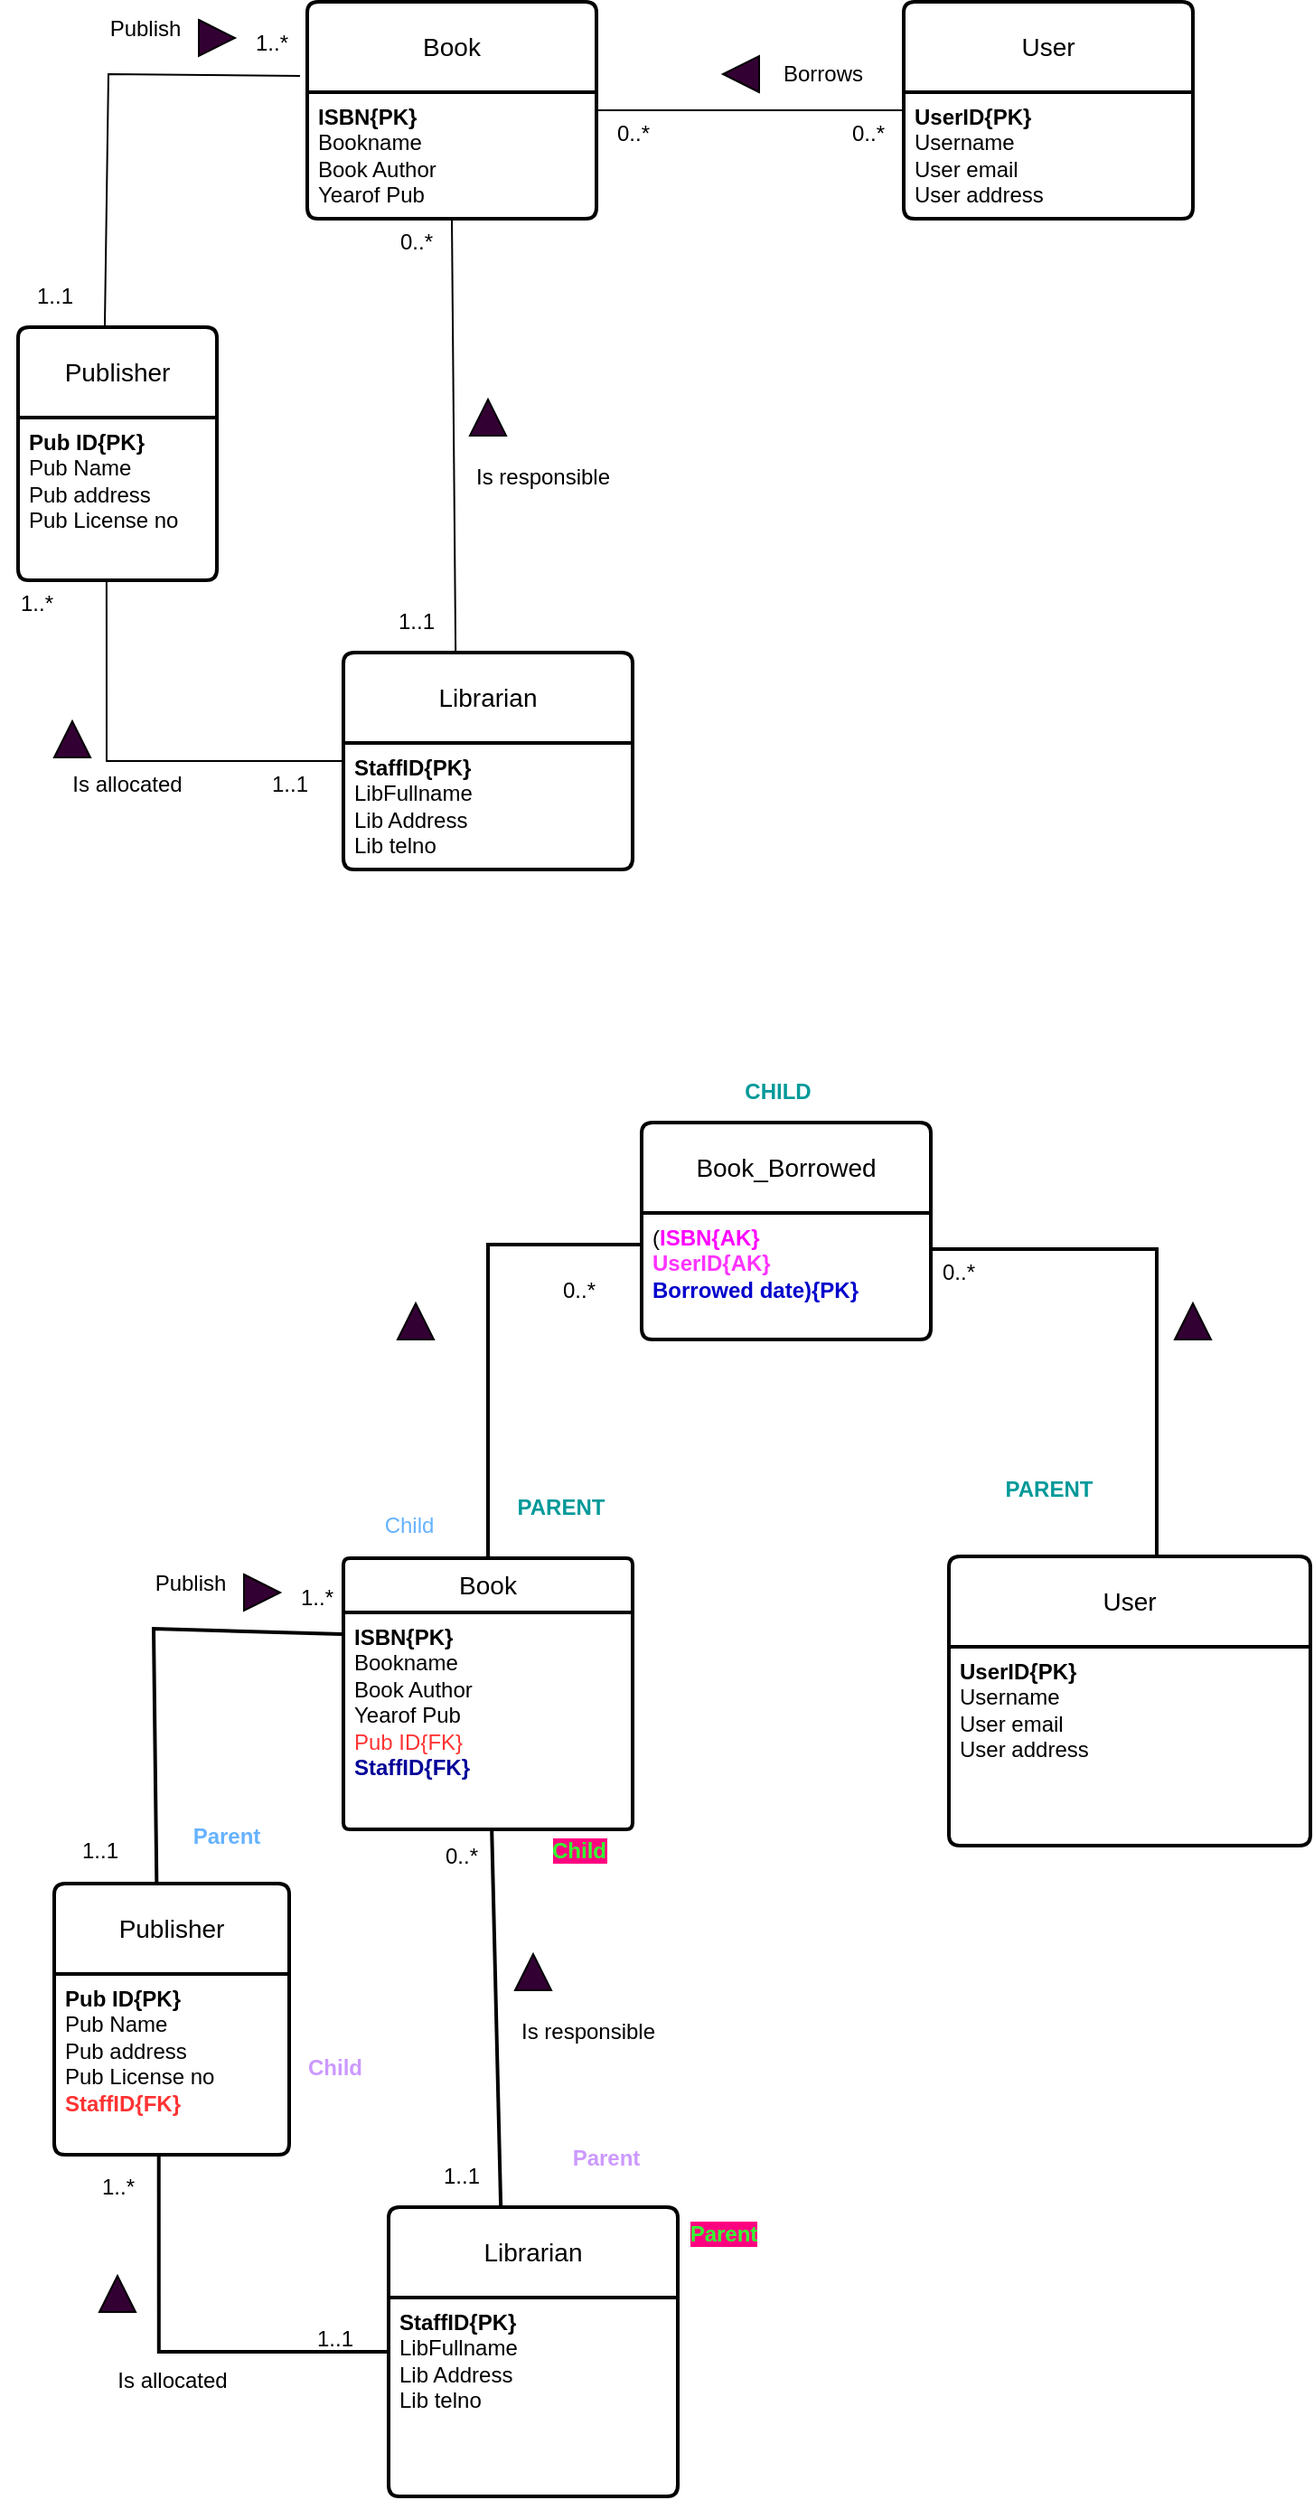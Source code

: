 <mxfile version="22.1.0" type="github">
  <diagram name="Page-1" id="6mNYl5aLtAXrVdr73i4R">
    <mxGraphModel dx="1434" dy="790" grid="1" gridSize="10" guides="1" tooltips="1" connect="1" arrows="1" fold="1" page="1" pageScale="1" pageWidth="850" pageHeight="1100" math="0" shadow="0">
      <root>
        <mxCell id="0" />
        <mxCell id="1" parent="0" />
        <mxCell id="qyHEatYL2sMcPmLjVxqT-1" value="Book" style="swimlane;childLayout=stackLayout;horizontal=1;startSize=50;horizontalStack=0;rounded=1;fontSize=14;fontStyle=0;strokeWidth=2;resizeParent=0;resizeLast=1;shadow=0;dashed=0;align=center;arcSize=4;whiteSpace=wrap;html=1;" parent="1" vertex="1">
          <mxGeometry x="230" y="400" width="160" height="120" as="geometry" />
        </mxCell>
        <mxCell id="qyHEatYL2sMcPmLjVxqT-2" value="&lt;b&gt;ISBN{PK}&lt;br&gt;&lt;/b&gt;Bookname&lt;br&gt;Book Author&lt;br&gt;Yearof Pub" style="align=left;strokeColor=none;fillColor=none;spacingLeft=4;fontSize=12;verticalAlign=top;resizable=0;rotatable=0;part=1;html=1;" parent="qyHEatYL2sMcPmLjVxqT-1" vertex="1">
          <mxGeometry y="50" width="160" height="70" as="geometry" />
        </mxCell>
        <mxCell id="qyHEatYL2sMcPmLjVxqT-9" value="" style="swimlane;childLayout=stackLayout;horizontal=1;startSize=50;horizontalStack=0;rounded=1;fontSize=14;fontStyle=0;strokeWidth=2;resizeParent=0;resizeLast=1;shadow=0;dashed=0;align=center;arcSize=4;whiteSpace=wrap;html=1;" parent="qyHEatYL2sMcPmLjVxqT-1" vertex="1">
          <mxGeometry y="120" width="160" as="geometry" />
        </mxCell>
        <mxCell id="qyHEatYL2sMcPmLjVxqT-3" value="User" style="swimlane;childLayout=stackLayout;horizontal=1;startSize=50;horizontalStack=0;rounded=1;fontSize=14;fontStyle=0;strokeWidth=2;resizeParent=0;resizeLast=1;shadow=0;dashed=0;align=center;arcSize=4;whiteSpace=wrap;html=1;" parent="1" vertex="1">
          <mxGeometry x="560" y="400" width="160" height="120" as="geometry" />
        </mxCell>
        <mxCell id="qyHEatYL2sMcPmLjVxqT-4" value="&lt;b&gt;UserID{PK}&lt;br&gt;&lt;/b&gt;Username&lt;br&gt;User email&lt;br&gt;User address" style="align=left;strokeColor=none;fillColor=none;spacingLeft=4;fontSize=12;verticalAlign=top;resizable=0;rotatable=0;part=1;html=1;" parent="qyHEatYL2sMcPmLjVxqT-3" vertex="1">
          <mxGeometry y="50" width="160" height="70" as="geometry" />
        </mxCell>
        <mxCell id="qyHEatYL2sMcPmLjVxqT-5" value="Publisher" style="swimlane;childLayout=stackLayout;horizontal=1;startSize=50;horizontalStack=0;rounded=1;fontSize=14;fontStyle=0;strokeWidth=2;resizeParent=0;resizeLast=1;shadow=0;dashed=0;align=center;arcSize=4;whiteSpace=wrap;html=1;" parent="1" vertex="1">
          <mxGeometry x="70" y="580" width="110" height="140" as="geometry" />
        </mxCell>
        <mxCell id="qyHEatYL2sMcPmLjVxqT-6" value="&lt;b&gt;Pub ID{PK}&lt;br&gt;&lt;/b&gt;Pub Name&lt;br&gt;Pub address&lt;br&gt;Pub License no" style="align=left;strokeColor=none;fillColor=none;spacingLeft=4;fontSize=12;verticalAlign=top;resizable=0;rotatable=0;part=1;html=1;" parent="qyHEatYL2sMcPmLjVxqT-5" vertex="1">
          <mxGeometry y="50" width="110" height="90" as="geometry" />
        </mxCell>
        <mxCell id="qyHEatYL2sMcPmLjVxqT-7" value="Librarian" style="swimlane;childLayout=stackLayout;horizontal=1;startSize=50;horizontalStack=0;rounded=1;fontSize=14;fontStyle=0;strokeWidth=2;resizeParent=0;resizeLast=1;shadow=0;dashed=0;align=center;arcSize=4;whiteSpace=wrap;html=1;" parent="1" vertex="1">
          <mxGeometry x="250" y="760" width="160" height="120" as="geometry" />
        </mxCell>
        <mxCell id="qyHEatYL2sMcPmLjVxqT-8" value="&lt;b&gt;StaffID{PK}&lt;/b&gt;&lt;br&gt;LibFullname&lt;br&gt;Lib Address&lt;br&gt;Lib telno" style="align=left;strokeColor=none;fillColor=none;spacingLeft=4;fontSize=12;verticalAlign=top;resizable=0;rotatable=0;part=1;html=1;" parent="qyHEatYL2sMcPmLjVxqT-7" vertex="1">
          <mxGeometry y="50" width="160" height="70" as="geometry" />
        </mxCell>
        <mxCell id="qyHEatYL2sMcPmLjVxqT-11" value="" style="endArrow=none;html=1;rounded=0;entryX=0;entryY=0.5;entryDx=0;entryDy=0;" parent="1" target="qyHEatYL2sMcPmLjVxqT-3" edge="1">
          <mxGeometry width="50" height="50" relative="1" as="geometry">
            <mxPoint x="390" y="460" as="sourcePoint" />
            <mxPoint x="370" y="410" as="targetPoint" />
          </mxGeometry>
        </mxCell>
        <mxCell id="qyHEatYL2sMcPmLjVxqT-12" value="" style="endArrow=none;html=1;rounded=0;entryX=0.388;entryY=0;entryDx=0;entryDy=0;exitX=0.5;exitY=1;exitDx=0;exitDy=0;entryPerimeter=0;" parent="1" source="qyHEatYL2sMcPmLjVxqT-2" target="qyHEatYL2sMcPmLjVxqT-7" edge="1">
          <mxGeometry width="50" height="50" relative="1" as="geometry">
            <mxPoint x="160" y="560" as="sourcePoint" />
            <mxPoint x="320" y="560" as="targetPoint" />
          </mxGeometry>
        </mxCell>
        <mxCell id="qyHEatYL2sMcPmLjVxqT-14" style="edgeStyle=orthogonalEdgeStyle;rounded=0;orthogonalLoop=1;jettySize=auto;html=1;entryX=0.445;entryY=1;entryDx=0;entryDy=0;entryPerimeter=0;endArrow=none;endFill=0;" parent="1" source="qyHEatYL2sMcPmLjVxqT-7" target="qyHEatYL2sMcPmLjVxqT-6" edge="1">
          <mxGeometry relative="1" as="geometry" />
        </mxCell>
        <mxCell id="qyHEatYL2sMcPmLjVxqT-19" value="" style="endArrow=none;html=1;rounded=0;entryX=-0.025;entryY=0.342;entryDx=0;entryDy=0;entryPerimeter=0;exitX=0.436;exitY=0.007;exitDx=0;exitDy=0;exitPerimeter=0;" parent="1" source="qyHEatYL2sMcPmLjVxqT-5" target="qyHEatYL2sMcPmLjVxqT-1" edge="1">
          <mxGeometry width="50" height="50" relative="1" as="geometry">
            <mxPoint x="120" y="570" as="sourcePoint" />
            <mxPoint x="230" y="435" as="targetPoint" />
            <Array as="points">
              <mxPoint x="120" y="440" />
            </Array>
          </mxGeometry>
        </mxCell>
        <mxCell id="qyHEatYL2sMcPmLjVxqT-20" value="" style="triangle;whiteSpace=wrap;html=1;strokeColor=#000000;fillColor=#330033;rotation=-90;" parent="1" vertex="1">
          <mxGeometry x="320" y="620" width="20" height="20" as="geometry" />
        </mxCell>
        <mxCell id="qyHEatYL2sMcPmLjVxqT-21" value="" style="triangle;whiteSpace=wrap;html=1;strokeColor=#000000;fillColor=#330033;" parent="1" vertex="1">
          <mxGeometry x="170" y="410" width="20" height="20" as="geometry" />
        </mxCell>
        <mxCell id="qyHEatYL2sMcPmLjVxqT-23" value="" style="triangle;whiteSpace=wrap;html=1;strokeColor=#000000;fillColor=#330033;rotation=-90;" parent="1" vertex="1">
          <mxGeometry x="90" y="798" width="20" height="20" as="geometry" />
        </mxCell>
        <mxCell id="qyHEatYL2sMcPmLjVxqT-24" value="" style="triangle;whiteSpace=wrap;html=1;strokeColor=#000000;fillColor=#330033;rotation=-180;" parent="1" vertex="1">
          <mxGeometry x="460" y="430" width="20" height="20" as="geometry" />
        </mxCell>
        <mxCell id="qyHEatYL2sMcPmLjVxqT-25" value="Publish" style="text;html=1;align=center;verticalAlign=middle;resizable=0;points=[];autosize=1;strokeColor=none;fillColor=none;" parent="1" vertex="1">
          <mxGeometry x="110" y="400" width="60" height="30" as="geometry" />
        </mxCell>
        <mxCell id="qyHEatYL2sMcPmLjVxqT-26" value="Borrows" style="text;html=1;align=center;verticalAlign=middle;resizable=0;points=[];autosize=1;strokeColor=none;fillColor=none;" parent="1" vertex="1">
          <mxGeometry x="480" y="425" width="70" height="30" as="geometry" />
        </mxCell>
        <mxCell id="qyHEatYL2sMcPmLjVxqT-27" value="Is responsible" style="text;html=1;align=center;verticalAlign=middle;resizable=0;points=[];autosize=1;strokeColor=none;fillColor=none;" parent="1" vertex="1">
          <mxGeometry x="310" y="648" width="100" height="30" as="geometry" />
        </mxCell>
        <mxCell id="qyHEatYL2sMcPmLjVxqT-28" value="Is allocated" style="text;html=1;align=center;verticalAlign=middle;resizable=0;points=[];autosize=1;strokeColor=none;fillColor=none;" parent="1" vertex="1">
          <mxGeometry x="90" y="818" width="80" height="30" as="geometry" />
        </mxCell>
        <mxCell id="qyHEatYL2sMcPmLjVxqT-30" value="1..*" style="text;html=1;align=center;verticalAlign=middle;resizable=0;points=[];autosize=1;strokeColor=none;fillColor=none;" parent="1" vertex="1">
          <mxGeometry x="190" y="408" width="40" height="30" as="geometry" />
        </mxCell>
        <mxCell id="qyHEatYL2sMcPmLjVxqT-31" value="1..1" style="text;html=1;align=center;verticalAlign=middle;resizable=0;points=[];autosize=1;strokeColor=none;fillColor=none;" parent="1" vertex="1">
          <mxGeometry x="70" y="548" width="40" height="30" as="geometry" />
        </mxCell>
        <mxCell id="qyHEatYL2sMcPmLjVxqT-32" value="1..*" style="text;html=1;align=center;verticalAlign=middle;resizable=0;points=[];autosize=1;strokeColor=none;fillColor=none;" parent="1" vertex="1">
          <mxGeometry x="60" y="718" width="40" height="30" as="geometry" />
        </mxCell>
        <mxCell id="qyHEatYL2sMcPmLjVxqT-33" value="1..1" style="text;html=1;align=center;verticalAlign=middle;resizable=0;points=[];autosize=1;strokeColor=none;fillColor=none;" parent="1" vertex="1">
          <mxGeometry x="200" y="818" width="40" height="30" as="geometry" />
        </mxCell>
        <mxCell id="qyHEatYL2sMcPmLjVxqT-34" value="1..1" style="text;html=1;align=center;verticalAlign=middle;resizable=0;points=[];autosize=1;strokeColor=none;fillColor=none;" parent="1" vertex="1">
          <mxGeometry x="270" y="728" width="40" height="30" as="geometry" />
        </mxCell>
        <mxCell id="qyHEatYL2sMcPmLjVxqT-35" value="0..*" style="text;html=1;align=center;verticalAlign=middle;resizable=0;points=[];autosize=1;strokeColor=none;fillColor=none;" parent="1" vertex="1">
          <mxGeometry x="270" y="518" width="40" height="30" as="geometry" />
        </mxCell>
        <mxCell id="qyHEatYL2sMcPmLjVxqT-36" value="0..*" style="text;html=1;align=center;verticalAlign=middle;resizable=0;points=[];autosize=1;strokeColor=none;fillColor=none;" parent="1" vertex="1">
          <mxGeometry x="390" y="458" width="40" height="30" as="geometry" />
        </mxCell>
        <mxCell id="qyHEatYL2sMcPmLjVxqT-37" value="0..*" style="text;html=1;align=center;verticalAlign=middle;resizable=0;points=[];autosize=1;strokeColor=none;fillColor=none;" parent="1" vertex="1">
          <mxGeometry x="520" y="458" width="40" height="30" as="geometry" />
        </mxCell>
        <mxCell id="plLwiqWHpVFlgW2z9lWA-10" style="edgeStyle=orthogonalEdgeStyle;rounded=0;orthogonalLoop=1;jettySize=auto;html=1;entryX=0;entryY=0.25;entryDx=0;entryDy=0;exitX=0.5;exitY=0;exitDx=0;exitDy=0;endArrow=none;endFill=0;strokeWidth=2;" edge="1" parent="1" source="qyHEatYL2sMcPmLjVxqT-81" target="qyHEatYL2sMcPmLjVxqT-122">
          <mxGeometry relative="1" as="geometry" />
        </mxCell>
        <mxCell id="qyHEatYL2sMcPmLjVxqT-81" value="Book" style="swimlane;childLayout=stackLayout;horizontal=1;startSize=30;horizontalStack=0;rounded=1;fontSize=14;fontStyle=0;strokeWidth=2;resizeParent=0;resizeLast=1;shadow=0;dashed=0;align=center;arcSize=4;whiteSpace=wrap;html=1;" parent="1" vertex="1">
          <mxGeometry x="250" y="1261" width="160" height="150" as="geometry" />
        </mxCell>
        <mxCell id="qyHEatYL2sMcPmLjVxqT-82" value="&lt;b&gt;ISBN{PK}&lt;br&gt;&lt;/b&gt;Bookname&lt;br&gt;Book Author&lt;br&gt;Yearof Pub&lt;br&gt;&lt;font color=&quot;#ff3333&quot;&gt;Pub ID{FK}&lt;br&gt;&lt;/font&gt;&lt;font color=&quot;#000099&quot;&gt;&lt;b&gt;StaffID{FK}&lt;/b&gt;&lt;/font&gt;&lt;font color=&quot;#ff3333&quot;&gt;&lt;br&gt;&lt;/font&gt;" style="align=left;strokeColor=none;fillColor=none;spacingLeft=4;fontSize=12;verticalAlign=top;resizable=0;rotatable=0;part=1;html=1;" parent="qyHEatYL2sMcPmLjVxqT-81" vertex="1">
          <mxGeometry y="30" width="160" height="120" as="geometry" />
        </mxCell>
        <mxCell id="plLwiqWHpVFlgW2z9lWA-12" style="edgeStyle=orthogonalEdgeStyle;rounded=0;orthogonalLoop=1;jettySize=auto;html=1;entryX=1;entryY=0;entryDx=0;entryDy=0;endArrow=none;endFill=0;strokeWidth=2;" edge="1" parent="1" source="qyHEatYL2sMcPmLjVxqT-84" target="qyHEatYL2sMcPmLjVxqT-122">
          <mxGeometry relative="1" as="geometry">
            <Array as="points">
              <mxPoint x="700" y="1090" />
              <mxPoint x="575" y="1090" />
            </Array>
          </mxGeometry>
        </mxCell>
        <mxCell id="qyHEatYL2sMcPmLjVxqT-84" value="User" style="swimlane;childLayout=stackLayout;horizontal=1;startSize=50;horizontalStack=0;rounded=1;fontSize=14;fontStyle=0;strokeWidth=2;resizeParent=0;resizeLast=1;shadow=0;dashed=0;align=center;arcSize=4;whiteSpace=wrap;html=1;" parent="1" vertex="1">
          <mxGeometry x="585" y="1260" width="200" height="160" as="geometry" />
        </mxCell>
        <mxCell id="qyHEatYL2sMcPmLjVxqT-85" value="&lt;b&gt;UserID{PK}&lt;br&gt;&lt;/b&gt;Username&lt;br&gt;User email&lt;br&gt;User address" style="align=left;strokeColor=none;fillColor=none;spacingLeft=4;fontSize=12;verticalAlign=top;resizable=0;rotatable=0;part=1;html=1;" parent="qyHEatYL2sMcPmLjVxqT-84" vertex="1">
          <mxGeometry y="50" width="200" height="110" as="geometry" />
        </mxCell>
        <mxCell id="qyHEatYL2sMcPmLjVxqT-86" value="Publisher" style="swimlane;childLayout=stackLayout;horizontal=1;startSize=50;horizontalStack=0;rounded=1;fontSize=14;fontStyle=0;strokeWidth=2;resizeParent=0;resizeLast=1;shadow=0;dashed=0;align=center;arcSize=4;whiteSpace=wrap;html=1;" parent="1" vertex="1">
          <mxGeometry x="90" y="1441" width="130" height="150" as="geometry" />
        </mxCell>
        <mxCell id="qyHEatYL2sMcPmLjVxqT-87" value="&lt;b&gt;Pub ID{PK}&lt;br&gt;&lt;/b&gt;Pub Name&lt;br&gt;Pub address&lt;br&gt;Pub License no&lt;br&gt;&lt;b&gt;&lt;font color=&quot;#ff3333&quot;&gt;StaffID{FK}&lt;/font&gt;&lt;/b&gt;" style="align=left;strokeColor=none;fillColor=none;spacingLeft=4;fontSize=12;verticalAlign=top;resizable=0;rotatable=0;part=1;html=1;" parent="qyHEatYL2sMcPmLjVxqT-86" vertex="1">
          <mxGeometry y="50" width="130" height="100" as="geometry" />
        </mxCell>
        <mxCell id="qyHEatYL2sMcPmLjVxqT-88" value="Librarian" style="swimlane;childLayout=stackLayout;horizontal=1;startSize=50;horizontalStack=0;rounded=1;fontSize=14;fontStyle=0;strokeWidth=2;resizeParent=0;resizeLast=1;shadow=0;dashed=0;align=center;arcSize=4;whiteSpace=wrap;html=1;" parent="1" vertex="1">
          <mxGeometry x="275" y="1620" width="160" height="160" as="geometry" />
        </mxCell>
        <mxCell id="qyHEatYL2sMcPmLjVxqT-89" value="&lt;b&gt;StaffID{PK}&lt;/b&gt;&lt;br&gt;LibFullname&lt;br&gt;Lib Address&lt;br&gt;Lib telno&lt;br&gt;" style="align=left;strokeColor=none;fillColor=none;spacingLeft=4;fontSize=12;verticalAlign=top;resizable=0;rotatable=0;part=1;html=1;" parent="qyHEatYL2sMcPmLjVxqT-88" vertex="1">
          <mxGeometry y="50" width="160" height="110" as="geometry" />
        </mxCell>
        <mxCell id="qyHEatYL2sMcPmLjVxqT-91" value="" style="endArrow=none;html=1;rounded=0;entryX=0.388;entryY=0;entryDx=0;entryDy=0;entryPerimeter=0;exitX=0.513;exitY=1;exitDx=0;exitDy=0;exitPerimeter=0;strokeWidth=2;endFill=0;" parent="1" source="qyHEatYL2sMcPmLjVxqT-82" target="qyHEatYL2sMcPmLjVxqT-88" edge="1">
          <mxGeometry width="50" height="50" relative="1" as="geometry">
            <mxPoint x="335" y="1420" as="sourcePoint" />
            <mxPoint x="345" y="1420" as="targetPoint" />
          </mxGeometry>
        </mxCell>
        <mxCell id="qyHEatYL2sMcPmLjVxqT-92" style="edgeStyle=orthogonalEdgeStyle;rounded=0;orthogonalLoop=1;jettySize=auto;html=1;entryX=0.445;entryY=1;entryDx=0;entryDy=0;entryPerimeter=0;endArrow=none;endFill=0;strokeWidth=2;" parent="1" source="qyHEatYL2sMcPmLjVxqT-88" target="qyHEatYL2sMcPmLjVxqT-87" edge="1">
          <mxGeometry relative="1" as="geometry" />
        </mxCell>
        <mxCell id="qyHEatYL2sMcPmLjVxqT-93" value="" style="endArrow=none;html=1;rounded=0;entryX=0.85;entryY=1.167;entryDx=0;entryDy=0;entryPerimeter=0;exitX=0.436;exitY=0.007;exitDx=0;exitDy=0;exitPerimeter=0;strokeWidth=2;endFill=0;" parent="1" source="qyHEatYL2sMcPmLjVxqT-86" target="qyHEatYL2sMcPmLjVxqT-102" edge="1">
          <mxGeometry width="50" height="50" relative="1" as="geometry">
            <mxPoint x="145" y="1430" as="sourcePoint" />
            <mxPoint x="255" y="1295" as="targetPoint" />
            <Array as="points">
              <mxPoint x="145" y="1300" />
            </Array>
          </mxGeometry>
        </mxCell>
        <mxCell id="qyHEatYL2sMcPmLjVxqT-94" value="" style="triangle;whiteSpace=wrap;html=1;strokeColor=#000000;fillColor=#330033;rotation=-90;" parent="1" vertex="1">
          <mxGeometry x="345" y="1480" width="20" height="20" as="geometry" />
        </mxCell>
        <mxCell id="qyHEatYL2sMcPmLjVxqT-95" value="" style="triangle;whiteSpace=wrap;html=1;strokeColor=#000000;fillColor=#330033;" parent="1" vertex="1">
          <mxGeometry x="195" y="1270" width="20" height="20" as="geometry" />
        </mxCell>
        <mxCell id="qyHEatYL2sMcPmLjVxqT-96" value="" style="triangle;whiteSpace=wrap;html=1;strokeColor=#000000;fillColor=#330033;rotation=-90;" parent="1" vertex="1">
          <mxGeometry x="115" y="1658" width="20" height="20" as="geometry" />
        </mxCell>
        <mxCell id="qyHEatYL2sMcPmLjVxqT-98" value="Publish" style="text;html=1;align=center;verticalAlign=middle;resizable=0;points=[];autosize=1;strokeColor=none;fillColor=none;" parent="1" vertex="1">
          <mxGeometry x="135" y="1260" width="60" height="30" as="geometry" />
        </mxCell>
        <mxCell id="qyHEatYL2sMcPmLjVxqT-100" value="Is responsible" style="text;html=1;align=center;verticalAlign=middle;resizable=0;points=[];autosize=1;strokeColor=none;fillColor=none;" parent="1" vertex="1">
          <mxGeometry x="335" y="1508" width="100" height="30" as="geometry" />
        </mxCell>
        <mxCell id="qyHEatYL2sMcPmLjVxqT-101" value="Is allocated" style="text;html=1;align=center;verticalAlign=middle;resizable=0;points=[];autosize=1;strokeColor=none;fillColor=none;" parent="1" vertex="1">
          <mxGeometry x="115" y="1701" width="80" height="30" as="geometry" />
        </mxCell>
        <mxCell id="qyHEatYL2sMcPmLjVxqT-102" value="1..*" style="text;html=1;align=center;verticalAlign=middle;resizable=0;points=[];autosize=1;strokeColor=none;fillColor=none;" parent="1" vertex="1">
          <mxGeometry x="215" y="1268" width="40" height="30" as="geometry" />
        </mxCell>
        <mxCell id="qyHEatYL2sMcPmLjVxqT-103" value="1..1" style="text;html=1;align=center;verticalAlign=middle;resizable=0;points=[];autosize=1;strokeColor=none;fillColor=none;" parent="1" vertex="1">
          <mxGeometry x="95" y="1408" width="40" height="30" as="geometry" />
        </mxCell>
        <mxCell id="qyHEatYL2sMcPmLjVxqT-104" value="1..*" style="text;html=1;align=center;verticalAlign=middle;resizable=0;points=[];autosize=1;strokeColor=none;fillColor=none;" parent="1" vertex="1">
          <mxGeometry x="105" y="1594" width="40" height="30" as="geometry" />
        </mxCell>
        <mxCell id="qyHEatYL2sMcPmLjVxqT-105" value="1..1" style="text;html=1;align=center;verticalAlign=middle;resizable=0;points=[];autosize=1;strokeColor=none;fillColor=none;" parent="1" vertex="1">
          <mxGeometry x="225" y="1678" width="40" height="30" as="geometry" />
        </mxCell>
        <mxCell id="qyHEatYL2sMcPmLjVxqT-106" value="1..1" style="text;html=1;align=center;verticalAlign=middle;resizable=0;points=[];autosize=1;strokeColor=none;fillColor=none;" parent="1" vertex="1">
          <mxGeometry x="295" y="1588" width="40" height="30" as="geometry" />
        </mxCell>
        <mxCell id="qyHEatYL2sMcPmLjVxqT-107" value="0..*" style="text;html=1;align=center;verticalAlign=middle;resizable=0;points=[];autosize=1;strokeColor=none;fillColor=none;" parent="1" vertex="1">
          <mxGeometry x="295" y="1411" width="40" height="30" as="geometry" />
        </mxCell>
        <mxCell id="qyHEatYL2sMcPmLjVxqT-117" value="&lt;b&gt;&lt;font color=&quot;#66b2ff&quot;&gt;Parent&lt;/font&gt;&lt;/b&gt;" style="text;html=1;align=center;verticalAlign=middle;resizable=0;points=[];autosize=1;strokeColor=none;fillColor=none;" parent="1" vertex="1">
          <mxGeometry x="155" y="1400" width="60" height="30" as="geometry" />
        </mxCell>
        <mxCell id="qyHEatYL2sMcPmLjVxqT-118" value="&lt;font color=&quot;#66b2ff&quot;&gt;Child&lt;/font&gt;" style="text;html=1;align=center;verticalAlign=middle;resizable=0;points=[];autosize=1;strokeColor=none;fillColor=none;" parent="1" vertex="1">
          <mxGeometry x="261" y="1228" width="50" height="30" as="geometry" />
        </mxCell>
        <mxCell id="qyHEatYL2sMcPmLjVxqT-119" value="&lt;b&gt;&lt;font color=&quot;#cc99ff&quot;&gt;Parent&lt;/font&gt;&lt;/b&gt;" style="text;html=1;align=center;verticalAlign=middle;resizable=0;points=[];autosize=1;strokeColor=none;fillColor=none;" parent="1" vertex="1">
          <mxGeometry x="365" y="1578" width="60" height="30" as="geometry" />
        </mxCell>
        <mxCell id="qyHEatYL2sMcPmLjVxqT-120" value="&lt;b style=&quot;border-color: var(--border-color);&quot;&gt;&lt;font style=&quot;border-color: var(--border-color);&quot; color=&quot;#cc99ff&quot;&gt;Child&lt;/font&gt;&lt;/b&gt;" style="text;html=1;align=center;verticalAlign=middle;resizable=0;points=[];autosize=1;strokeColor=none;fillColor=none;" parent="1" vertex="1">
          <mxGeometry x="220" y="1528" width="50" height="30" as="geometry" />
        </mxCell>
        <mxCell id="qyHEatYL2sMcPmLjVxqT-121" value="Book_Borrowed" style="swimlane;childLayout=stackLayout;horizontal=1;startSize=50;horizontalStack=0;rounded=1;fontSize=14;fontStyle=0;strokeWidth=2;resizeParent=0;resizeLast=1;shadow=0;dashed=0;align=center;arcSize=4;whiteSpace=wrap;html=1;" parent="1" vertex="1">
          <mxGeometry x="415" y="1020" width="160" height="120" as="geometry" />
        </mxCell>
        <mxCell id="qyHEatYL2sMcPmLjVxqT-122" value="(&lt;font color=&quot;#ff00ff&quot;&gt;&lt;b&gt;ISBN{AK}&lt;/b&gt;&lt;/font&gt;&lt;br&gt;&lt;font color=&quot;#ff33ff&quot;&gt;&lt;b&gt;UserID{AK}&lt;/b&gt;&lt;/font&gt;&lt;br&gt;&lt;b&gt;&lt;font color=&quot;#0000cc&quot;&gt;Borrowed date){PK}&lt;/font&gt;&lt;/b&gt;" style="align=left;strokeColor=none;fillColor=none;spacingLeft=4;fontSize=12;verticalAlign=top;resizable=0;rotatable=0;part=1;html=1;" parent="qyHEatYL2sMcPmLjVxqT-121" vertex="1">
          <mxGeometry y="50" width="160" height="70" as="geometry" />
        </mxCell>
        <mxCell id="plLwiqWHpVFlgW2z9lWA-1" value="" style="swimlane;childLayout=stackLayout;horizontal=1;startSize=50;horizontalStack=0;rounded=1;fontSize=14;fontStyle=0;strokeWidth=2;resizeParent=0;resizeLast=1;shadow=0;dashed=0;align=center;arcSize=4;whiteSpace=wrap;html=1;" vertex="1" parent="qyHEatYL2sMcPmLjVxqT-121">
          <mxGeometry y="120" width="160" as="geometry" />
        </mxCell>
        <mxCell id="qyHEatYL2sMcPmLjVxqT-123" value="&lt;b style=&quot;border-color: var(--border-color); color: rgb(51, 255, 51); background-color: rgb(255, 0, 128);&quot;&gt;Child&lt;/b&gt;" style="text;html=1;align=center;verticalAlign=middle;resizable=0;points=[];autosize=1;strokeColor=none;fillColor=none;" parent="1" vertex="1">
          <mxGeometry x="355" y="1408" width="50" height="30" as="geometry" />
        </mxCell>
        <mxCell id="qyHEatYL2sMcPmLjVxqT-124" value="&lt;b style=&quot;border-color: var(--border-color); color: rgb(51, 255, 51); background-color: rgb(255, 0, 128);&quot;&gt;Parent&lt;/b&gt;" style="text;html=1;align=center;verticalAlign=middle;resizable=0;points=[];autosize=1;strokeColor=none;fillColor=none;" parent="1" vertex="1">
          <mxGeometry x="430" y="1620" width="60" height="30" as="geometry" />
        </mxCell>
        <mxCell id="plLwiqWHpVFlgW2z9lWA-13" value="" style="triangle;whiteSpace=wrap;html=1;strokeColor=#000000;fillColor=#330033;rotation=-90;" vertex="1" parent="1">
          <mxGeometry x="710" y="1120" width="20" height="20" as="geometry" />
        </mxCell>
        <mxCell id="plLwiqWHpVFlgW2z9lWA-14" value="" style="triangle;whiteSpace=wrap;html=1;strokeColor=#000000;fillColor=#330033;rotation=-90;" vertex="1" parent="1">
          <mxGeometry x="280" y="1120" width="20" height="20" as="geometry" />
        </mxCell>
        <mxCell id="plLwiqWHpVFlgW2z9lWA-16" value="0..*" style="text;html=1;align=center;verticalAlign=middle;resizable=0;points=[];autosize=1;strokeColor=none;fillColor=none;" vertex="1" parent="1">
          <mxGeometry x="360" y="1098" width="40" height="30" as="geometry" />
        </mxCell>
        <mxCell id="plLwiqWHpVFlgW2z9lWA-17" value="0..*" style="text;html=1;align=center;verticalAlign=middle;resizable=0;points=[];autosize=1;strokeColor=none;fillColor=none;" vertex="1" parent="1">
          <mxGeometry x="570" y="1088" width="40" height="30" as="geometry" />
        </mxCell>
        <mxCell id="plLwiqWHpVFlgW2z9lWA-18" value="&lt;b&gt;&lt;font color=&quot;#009999&quot;&gt;PARENT&lt;/font&gt;&lt;/b&gt;" style="text;html=1;align=center;verticalAlign=middle;resizable=0;points=[];autosize=1;strokeColor=none;fillColor=none;" vertex="1" parent="1">
          <mxGeometry x="335" y="1218" width="70" height="30" as="geometry" />
        </mxCell>
        <mxCell id="plLwiqWHpVFlgW2z9lWA-19" value="&lt;b style=&quot;border-color: var(--border-color);&quot;&gt;&lt;font style=&quot;border-color: var(--border-color);&quot; color=&quot;#009999&quot;&gt;PARENT&lt;/font&gt;&lt;/b&gt;" style="text;html=1;align=center;verticalAlign=middle;resizable=0;points=[];autosize=1;strokeColor=none;fillColor=none;" vertex="1" parent="1">
          <mxGeometry x="605" y="1208" width="70" height="30" as="geometry" />
        </mxCell>
        <mxCell id="plLwiqWHpVFlgW2z9lWA-20" value="&lt;b style=&quot;border-color: var(--border-color);&quot;&gt;&lt;font style=&quot;border-color: var(--border-color);&quot; color=&quot;#009999&quot;&gt;CHILD&lt;/font&gt;&lt;/b&gt;" style="text;html=1;align=center;verticalAlign=middle;resizable=0;points=[];autosize=1;strokeColor=none;fillColor=none;" vertex="1" parent="1">
          <mxGeometry x="460" y="988" width="60" height="30" as="geometry" />
        </mxCell>
      </root>
    </mxGraphModel>
  </diagram>
</mxfile>
